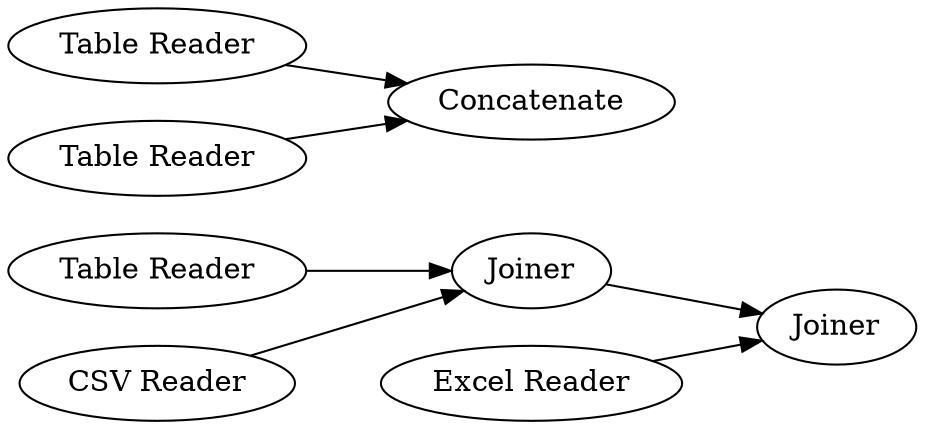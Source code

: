 digraph {
	31 -> 34
	32 -> 36
	30 -> 34
	34 -> 35
	19 -> 35
	33 -> 36
	35 [label=Joiner]
	34 [label=Joiner]
	31 [label="Table Reader"]
	36 [label=Concatenate]
	32 [label="Table Reader"]
	33 [label="Table Reader"]
	30 [label="CSV Reader"]
	19 [label="Excel Reader"]
	rankdir=LR
}
